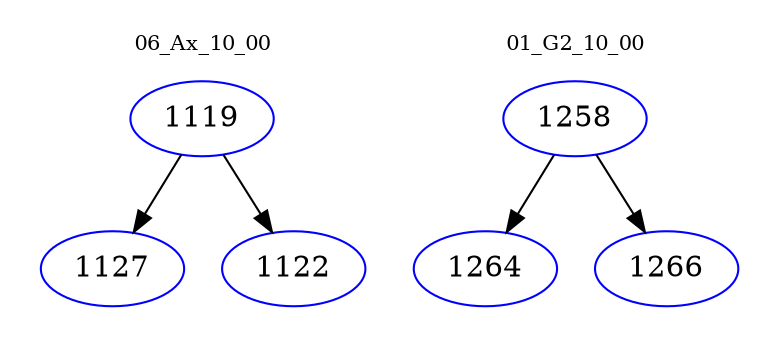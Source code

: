 digraph{
subgraph cluster_0 {
color = white
label = "06_Ax_10_00";
fontsize=10;
T0_1119 [label="1119", color="blue"]
T0_1119 -> T0_1127 [color="black"]
T0_1127 [label="1127", color="blue"]
T0_1119 -> T0_1122 [color="black"]
T0_1122 [label="1122", color="blue"]
}
subgraph cluster_1 {
color = white
label = "01_G2_10_00";
fontsize=10;
T1_1258 [label="1258", color="blue"]
T1_1258 -> T1_1264 [color="black"]
T1_1264 [label="1264", color="blue"]
T1_1258 -> T1_1266 [color="black"]
T1_1266 [label="1266", color="blue"]
}
}
